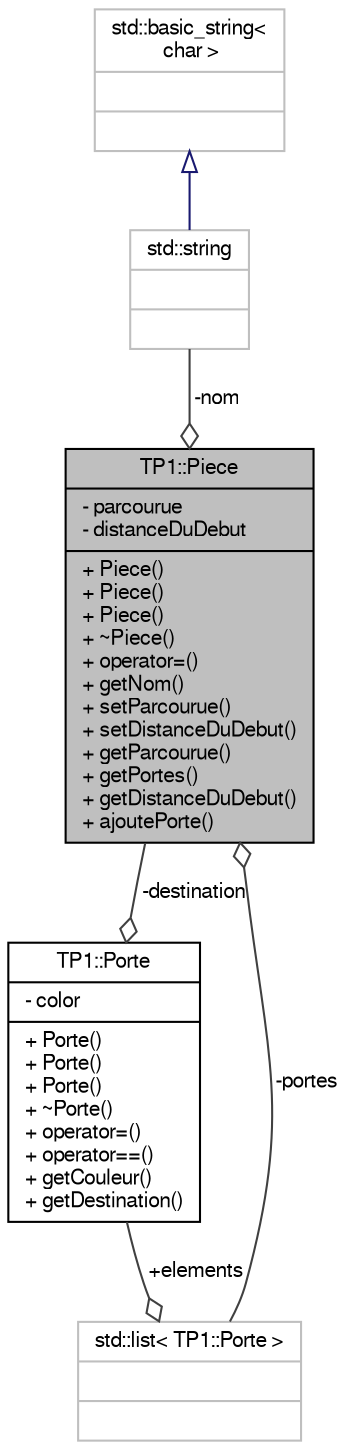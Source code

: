 digraph "TP1::Piece"
{
 // LATEX_PDF_SIZE
  edge [fontname="FreeSans",fontsize="10",labelfontname="FreeSans",labelfontsize="10"];
  node [fontname="FreeSans",fontsize="10",shape=record];
  Node1 [label="{TP1::Piece\n|- parcourue\l- distanceDuDebut\l|+ Piece()\l+ Piece()\l+ Piece()\l+ ~Piece()\l+ operator=()\l+ getNom()\l+ setParcourue()\l+ setDistanceDuDebut()\l+ getParcourue()\l+ getPortes()\l+ getDistanceDuDebut()\l+ ajoutePorte()\l}",height=0.2,width=0.4,color="black", fillcolor="grey75", style="filled", fontcolor="black",tooltip="Classe représentant une pièce dans un labyrinthe."];
  Node2 -> Node1 [color="grey25",fontsize="10",style="solid",label=" -portes" ,arrowhead="odiamond",fontname="FreeSans"];
  Node2 [label="{std::list\< TP1::Porte \>\n||}",height=0.2,width=0.4,color="grey75", fillcolor="white", style="filled",tooltip=" "];
  Node3 -> Node2 [color="grey25",fontsize="10",style="solid",label=" +elements" ,arrowhead="odiamond",fontname="FreeSans"];
  Node3 [label="{TP1::Porte\n|- color\l|+ Porte()\l+ Porte()\l+ Porte()\l+ ~Porte()\l+ operator=()\l+ operator==()\l+ getCouleur()\l+ getDestination()\l}",height=0.2,width=0.4,color="black", fillcolor="white", style="filled",URL="$class_t_p1_1_1_porte.html",tooltip="Classe qui représente une porte d'une couleur donnée entre deux pièces."];
  Node1 -> Node3 [color="grey25",fontsize="10",style="solid",label=" -destination" ,arrowhead="odiamond",fontname="FreeSans"];
  Node4 -> Node1 [color="grey25",fontsize="10",style="solid",label=" -nom" ,arrowhead="odiamond",fontname="FreeSans"];
  Node4 [label="{std::string\n||}",height=0.2,width=0.4,color="grey75", fillcolor="white", style="filled",tooltip="STL class."];
  Node5 -> Node4 [dir="back",color="midnightblue",fontsize="10",style="solid",arrowtail="onormal",fontname="FreeSans"];
  Node5 [label="{std::basic_string\<\l char \>\n||}",height=0.2,width=0.4,color="grey75", fillcolor="white", style="filled",tooltip="STL class."];
}
